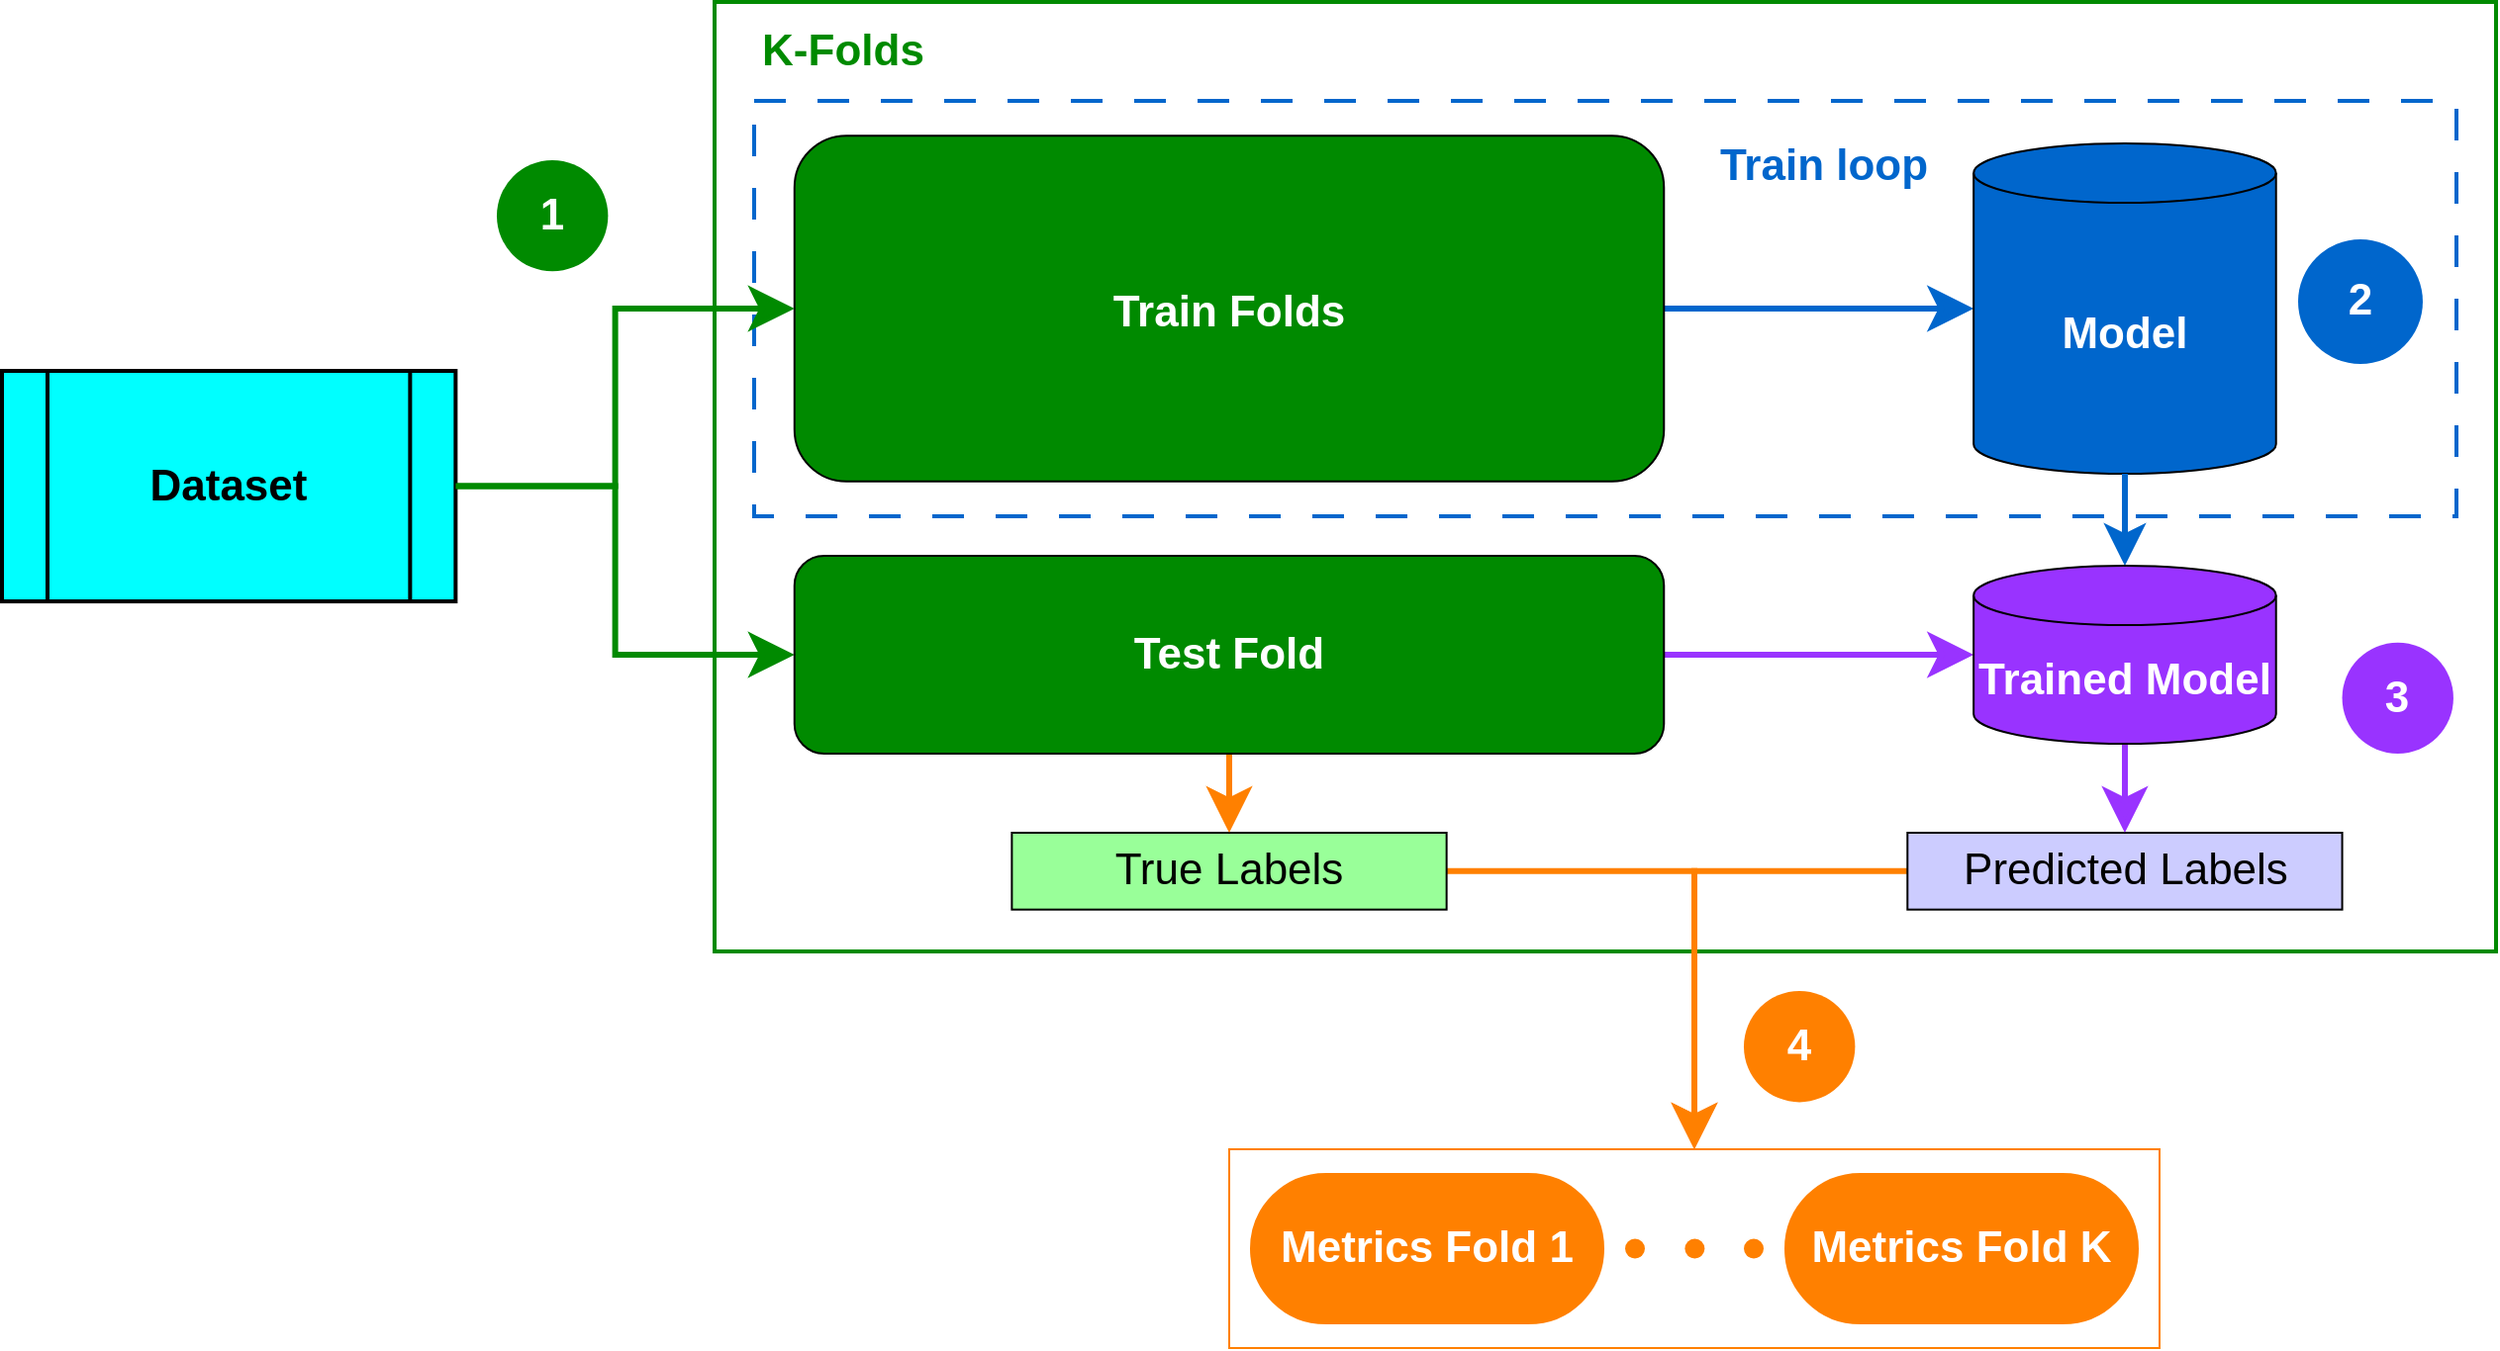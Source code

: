 <mxfile version="26.0.8">
  <diagram name="Page-1" id="uN-BeuZ9Wt3ak35LYzj8">
    <mxGraphModel dx="5824" dy="1000" grid="1" gridSize="10" guides="1" tooltips="1" connect="1" arrows="1" fold="1" page="1" pageScale="1" pageWidth="1920" pageHeight="1200" math="0" shadow="0">
      <root>
        <mxCell id="0" />
        <mxCell id="1" parent="0" />
        <mxCell id="IVCFsc5CDBhLXZKEqtSM-58" value="" style="rounded=0;whiteSpace=wrap;html=1;fillColor=default;strokeColor=light-dark(#008a00, #446e2c);fontColor=light-dark(#008a00, #ededed);strokeWidth=2;" vertex="1" parent="1">
          <mxGeometry x="-3150" y="260" width="900" height="480" as="geometry" />
        </mxCell>
        <mxCell id="IVCFsc5CDBhLXZKEqtSM-4" value="&lt;font style=&quot;font-size: 22px;&quot;&gt;3&lt;/font&gt;" style="ellipse;whiteSpace=wrap;html=1;aspect=fixed;rotation=0;gradientColor=none;strokeColor=none;gradientDirection=east;fillColor=light-dark(#9933ff, #32b532);rounded=0;pointerEvents=0;fontFamily=Helvetica;fontSize=16;fontColor=#FFFFFF;spacingTop=4;spacingBottom=4;spacingLeft=4;spacingRight=4;points=[];fontStyle=1" vertex="1" parent="1">
          <mxGeometry x="-2327.722" y="583.816" width="56.186" height="56.186" as="geometry" />
        </mxCell>
        <mxCell id="IVCFsc5CDBhLXZKEqtSM-71" style="edgeStyle=orthogonalEdgeStyle;rounded=0;orthogonalLoop=1;jettySize=auto;html=1;entryX=0;entryY=0.5;entryDx=0;entryDy=0;strokeWidth=3;endSize=14;startSize=14;strokeColor=light-dark(#008a00, #ededed);jumpStyle=none;" edge="1" parent="1" source="IVCFsc5CDBhLXZKEqtSM-7" target="IVCFsc5CDBhLXZKEqtSM-23">
          <mxGeometry relative="1" as="geometry" />
        </mxCell>
        <mxCell id="IVCFsc5CDBhLXZKEqtSM-7" value="&lt;font style=&quot;font-size: 22px;&quot;&gt;&lt;b&gt;Dataset&lt;/b&gt;&lt;/font&gt;" style="shape=process;whiteSpace=wrap;html=1;backgroundOutline=1;fillColor=#00FFFF;strokeWidth=2;" vertex="1" parent="1">
          <mxGeometry x="-3510" y="446.515" width="229.18" height="116.515" as="geometry" />
        </mxCell>
        <mxCell id="IVCFsc5CDBhLXZKEqtSM-63" value="" style="rounded=0;whiteSpace=wrap;html=1;fillColor=none;dashed=1;dashPattern=8 8;strokeColor=light-dark(#0066cc, #ededed);strokeWidth=2;" vertex="1" parent="1">
          <mxGeometry x="-3130" y="310" width="860" height="210" as="geometry" />
        </mxCell>
        <mxCell id="IVCFsc5CDBhLXZKEqtSM-65" style="edgeStyle=orthogonalEdgeStyle;rounded=0;orthogonalLoop=1;jettySize=auto;html=1;startArrow=classic;startFill=1;endArrow=none;strokeWidth=3;startSize=14;strokeColor=light-dark(#0066cc, #ededed);" edge="1" parent="1" source="IVCFsc5CDBhLXZKEqtSM-8" target="IVCFsc5CDBhLXZKEqtSM-40">
          <mxGeometry relative="1" as="geometry" />
        </mxCell>
        <mxCell id="IVCFsc5CDBhLXZKEqtSM-8" value="&lt;font style=&quot;font-size: 22px;&quot; color=&quot;#ffffff&quot;&gt;&lt;b&gt;Model&lt;/b&gt;&lt;/font&gt;" style="shape=cylinder3;whiteSpace=wrap;html=1;boundedLbl=1;backgroundOutline=1;size=15;fillColor=#0066CC;" vertex="1" parent="1">
          <mxGeometry x="-2513.926" y="331.493" width="152.787" height="167.005" as="geometry" />
        </mxCell>
        <mxCell id="IVCFsc5CDBhLXZKEqtSM-73" style="edgeStyle=orthogonalEdgeStyle;rounded=0;orthogonalLoop=1;jettySize=auto;html=1;strokeWidth=3;endSize=14;startSize=14;strokeColor=light-dark(#ff8000, #ededed);entryX=0.5;entryY=0;entryDx=0;entryDy=0;" edge="1" parent="1" source="IVCFsc5CDBhLXZKEqtSM-9" target="IVCFsc5CDBhLXZKEqtSM-76">
          <mxGeometry relative="1" as="geometry">
            <mxPoint x="-2660" y="810" as="targetPoint" />
            <Array as="points">
              <mxPoint x="-2655" y="699" />
            </Array>
          </mxGeometry>
        </mxCell>
        <mxCell id="IVCFsc5CDBhLXZKEqtSM-9" value="&lt;font style=&quot;font-size: 22px;&quot;&gt;Predicted Labels&lt;/font&gt;" style="rounded=0;whiteSpace=wrap;html=1;fillColor=#CCCCFF;" vertex="1" parent="1">
          <mxGeometry x="-2547.348" y="680.0" width="219.631" height="38.838" as="geometry" />
        </mxCell>
        <mxCell id="IVCFsc5CDBhLXZKEqtSM-72" style="edgeStyle=orthogonalEdgeStyle;rounded=0;orthogonalLoop=1;jettySize=auto;html=1;strokeWidth=3;endSize=14;startSize=14;strokeColor=light-dark(#ff8000, #ededed);entryX=0.5;entryY=0;entryDx=0;entryDy=0;" edge="1" parent="1" source="IVCFsc5CDBhLXZKEqtSM-10" target="IVCFsc5CDBhLXZKEqtSM-76">
          <mxGeometry relative="1" as="geometry">
            <mxPoint x="-2660" y="810" as="targetPoint" />
            <Array as="points">
              <mxPoint x="-2655" y="699" />
            </Array>
          </mxGeometry>
        </mxCell>
        <mxCell id="IVCFsc5CDBhLXZKEqtSM-10" value="&lt;font style=&quot;font-size: 22px;&quot;&gt;True Labels&lt;/font&gt;" style="rounded=0;whiteSpace=wrap;html=1;fillColor=#99FF99;" vertex="1" parent="1">
          <mxGeometry x="-2999.811" y="680.0" width="219.631" height="38.838" as="geometry" />
        </mxCell>
        <mxCell id="IVCFsc5CDBhLXZKEqtSM-11" style="edgeStyle=none;curved=1;rounded=0;orthogonalLoop=1;jettySize=auto;html=1;exitX=0.5;exitY=1;exitDx=0;exitDy=0;fontSize=12;startSize=14;endSize=14;entryX=0.5;entryY=0;entryDx=0;entryDy=0;strokeColor=light-dark(#ff8000, #ededed);strokeWidth=3;" edge="1" parent="1" source="IVCFsc5CDBhLXZKEqtSM-23" target="IVCFsc5CDBhLXZKEqtSM-10">
          <mxGeometry relative="1" as="geometry">
            <mxPoint x="-2876.795" y="724.056" as="sourcePoint" />
            <mxPoint x="-2874.885" y="782.313" as="targetPoint" />
          </mxGeometry>
        </mxCell>
        <mxCell id="IVCFsc5CDBhLXZKEqtSM-13" value="&lt;font style=&quot;font-size: 22px;&quot;&gt;4&lt;/font&gt;" style="ellipse;whiteSpace=wrap;html=1;aspect=fixed;rotation=0;gradientColor=none;strokeColor=none;gradientDirection=east;fillColor=#FF8000;rounded=0;pointerEvents=0;fontFamily=Helvetica;fontSize=16;fontColor=#FFFFFF;spacingTop=4;spacingBottom=4;spacingLeft=4;spacingRight=4;points=[];fontStyle=1" vertex="1" parent="1">
          <mxGeometry x="-2630.002" y="760.002" width="56.186" height="56.186" as="geometry" />
        </mxCell>
        <mxCell id="IVCFsc5CDBhLXZKEqtSM-16" value="&lt;font style=&quot;font-size: 22px;&quot;&gt;1&lt;/font&gt;" style="ellipse;whiteSpace=wrap;html=1;aspect=fixed;rotation=0;gradientColor=none;strokeColor=none;gradientDirection=east;fillColor=light-dark(#008a00, #da83ff);rounded=0;pointerEvents=0;fontFamily=Helvetica;fontSize=16;fontColor=#FFFFFF;spacingTop=4;spacingBottom=4;spacingLeft=4;spacingRight=4;points=[];fontStyle=1" vertex="1" parent="1">
          <mxGeometry x="-3260.001" y="339.996" width="56.186" height="56.186" as="geometry" />
        </mxCell>
        <mxCell id="IVCFsc5CDBhLXZKEqtSM-57" value="&lt;font style=&quot;font-size: 22px;&quot;&gt;2&lt;/font&gt;" style="ellipse;whiteSpace=wrap;html=1;aspect=fixed;rotation=0;gradientColor=none;strokeColor=none;gradientDirection=east;fillColor=light-dark(#0066cc, #56aeff);rounded=0;pointerEvents=0;fontFamily=Helvetica;fontSize=16;fontColor=#FFFFFF;spacingTop=4;spacingBottom=4;spacingLeft=4;spacingRight=4;points=[];fontStyle=1" vertex="1" parent="1">
          <mxGeometry x="-2349.999" y="380.002" width="62.985" height="62.985" as="geometry" />
        </mxCell>
        <mxCell id="IVCFsc5CDBhLXZKEqtSM-40" value="" style="rounded=1;whiteSpace=wrap;html=1;fillColor=#008a00;strokeColor=#000000;fontColor=#ffffff;" vertex="1" parent="1">
          <mxGeometry x="-3109.626" y="327.61" width="439.262" height="174.773" as="geometry" />
        </mxCell>
        <mxCell id="IVCFsc5CDBhLXZKEqtSM-41" value="&lt;font style=&quot;font-size: 22px;&quot;&gt;&lt;b&gt;Train Folds&lt;/b&gt;&lt;/font&gt;" style="text;html=1;align=center;verticalAlign=middle;whiteSpace=wrap;rounded=0;fontSize=16;fontColor=#FFFFFF;" vertex="1" parent="1">
          <mxGeometry x="-3014.143" y="388.26" width="248.279" height="58.258" as="geometry" />
        </mxCell>
        <mxCell id="IVCFsc5CDBhLXZKEqtSM-67" style="edgeStyle=orthogonalEdgeStyle;rounded=0;orthogonalLoop=1;jettySize=auto;html=1;strokeColor=light-dark(#9933ff, #ededed);strokeWidth=3;endSize=14;" edge="1" parent="1" source="IVCFsc5CDBhLXZKEqtSM-23" target="IVCFsc5CDBhLXZKEqtSM-66">
          <mxGeometry relative="1" as="geometry" />
        </mxCell>
        <mxCell id="IVCFsc5CDBhLXZKEqtSM-23" value="" style="rounded=1;whiteSpace=wrap;html=1;fillColor=#008a00;strokeColor=#000000;fontColor=#ffffff;" vertex="1" parent="1">
          <mxGeometry x="-3109.63" y="540" width="439.26" height="100" as="geometry" />
        </mxCell>
        <mxCell id="IVCFsc5CDBhLXZKEqtSM-24" value="&lt;font style=&quot;font-size: 22px;&quot;&gt;&lt;b&gt;Test Fold&lt;/b&gt;&lt;/font&gt;" style="text;html=1;align=center;verticalAlign=middle;whiteSpace=wrap;rounded=0;fontSize=16;fontColor=#FFFFFF;" vertex="1" parent="1">
          <mxGeometry x="-3014.143" y="560.87" width="248.279" height="58.258" as="geometry" />
        </mxCell>
        <mxCell id="IVCFsc5CDBhLXZKEqtSM-59" value="&lt;font style=&quot;font-size: 22px;&quot;&gt;&lt;b&gt;K-Folds&lt;/b&gt;&lt;/font&gt;" style="text;html=1;align=center;verticalAlign=middle;whiteSpace=wrap;rounded=0;fontColor=light-dark(#008a00, #ededed);" vertex="1" parent="1">
          <mxGeometry x="-3130" y="270" width="90" height="30" as="geometry" />
        </mxCell>
        <mxCell id="IVCFsc5CDBhLXZKEqtSM-64" value="&lt;font style=&quot;font-size: 22px;&quot;&gt;&lt;b&gt;Train loop&lt;/b&gt;&lt;/font&gt;" style="text;html=1;align=center;verticalAlign=middle;whiteSpace=wrap;rounded=0;fontColor=light-dark(#0066cc, #ededed);" vertex="1" parent="1">
          <mxGeometry x="-2660" y="327.61" width="140.89" height="30" as="geometry" />
        </mxCell>
        <mxCell id="IVCFsc5CDBhLXZKEqtSM-68" style="edgeStyle=orthogonalEdgeStyle;rounded=0;orthogonalLoop=1;jettySize=auto;html=1;endArrow=none;startFill=1;startArrow=classic;startSize=12;strokeWidth=3;strokeColor=light-dark(#0066cc, #ededed);" edge="1" parent="1" source="IVCFsc5CDBhLXZKEqtSM-66" target="IVCFsc5CDBhLXZKEqtSM-8">
          <mxGeometry relative="1" as="geometry" />
        </mxCell>
        <mxCell id="IVCFsc5CDBhLXZKEqtSM-69" style="edgeStyle=orthogonalEdgeStyle;rounded=0;orthogonalLoop=1;jettySize=auto;html=1;entryX=0.5;entryY=0;entryDx=0;entryDy=0;strokeWidth=3;startSize=14;strokeColor=light-dark(#9933ff, #ededed);endSize=14;" edge="1" parent="1" source="IVCFsc5CDBhLXZKEqtSM-66" target="IVCFsc5CDBhLXZKEqtSM-9">
          <mxGeometry relative="1" as="geometry" />
        </mxCell>
        <mxCell id="IVCFsc5CDBhLXZKEqtSM-66" value="&lt;font color=&quot;#ffffff&quot;&gt;&lt;span style=&quot;font-size: 22px;&quot;&gt;&lt;b&gt;Trained Model&lt;/b&gt;&lt;/span&gt;&lt;/font&gt;" style="shape=cylinder3;whiteSpace=wrap;html=1;boundedLbl=1;backgroundOutline=1;size=15;fillColor=light-dark(#9933ff, #56aeff);" vertex="1" parent="1">
          <mxGeometry x="-2513.93" y="545" width="152.79" height="90" as="geometry" />
        </mxCell>
        <mxCell id="IVCFsc5CDBhLXZKEqtSM-70" style="edgeStyle=orthogonalEdgeStyle;rounded=0;orthogonalLoop=1;jettySize=auto;html=1;strokeWidth=3;startSize=14;endSize=14;strokeColor=light-dark(#008a00, #ededed);" edge="1" parent="1" source="IVCFsc5CDBhLXZKEqtSM-7" target="IVCFsc5CDBhLXZKEqtSM-40">
          <mxGeometry relative="1" as="geometry" />
        </mxCell>
        <mxCell id="IVCFsc5CDBhLXZKEqtSM-83" value="" style="group" vertex="1" connectable="0" parent="1">
          <mxGeometry x="-2890" y="840" width="470" height="100.5" as="geometry" />
        </mxCell>
        <mxCell id="IVCFsc5CDBhLXZKEqtSM-76" value="" style="rounded=0;whiteSpace=wrap;html=1;strokeColor=light-dark(#ff8000, #ededed);strokeWidth=1;" vertex="1" parent="IVCFsc5CDBhLXZKEqtSM-83">
          <mxGeometry width="470" height="100.5" as="geometry" />
        </mxCell>
        <mxCell id="IVCFsc5CDBhLXZKEqtSM-77" value="&lt;font style=&quot;font-size: 22px; color: light-dark(rgb(255, 255, 255), rgb(237, 237, 237));&quot;&gt;&lt;b&gt;Metrics Fold 1&lt;/b&gt;&lt;/font&gt;" style="rounded=1;whiteSpace=wrap;html=1;fillColor=light-dark(#ff8000, #e96b12);fontColor=#000000;strokeColor=light-dark(#ffffff, #ff9164);arcSize=50;" vertex="1" parent="IVCFsc5CDBhLXZKEqtSM-83">
          <mxGeometry x="10" y="11.45" width="180" height="77.6" as="geometry" />
        </mxCell>
        <mxCell id="IVCFsc5CDBhLXZKEqtSM-78" value="&lt;font style=&quot;font-size: 22px; color: light-dark(rgb(255, 255, 255), rgb(237, 237, 237));&quot;&gt;&lt;b&gt;Metrics Fold K&lt;/b&gt;&lt;/font&gt;" style="rounded=1;whiteSpace=wrap;html=1;fillColor=light-dark(#ff8000, #e96b12);fontColor=#000000;strokeColor=light-dark(#ffffff, #ff9164);arcSize=50;" vertex="1" parent="IVCFsc5CDBhLXZKEqtSM-83">
          <mxGeometry x="280.0" y="11.45" width="180" height="77.6" as="geometry" />
        </mxCell>
        <mxCell id="IVCFsc5CDBhLXZKEqtSM-79" value="" style="ellipse;whiteSpace=wrap;html=1;aspect=fixed;strokeColor=none;fillColor=light-dark(#ff8000, #ededed);" vertex="1" parent="IVCFsc5CDBhLXZKEqtSM-83">
          <mxGeometry x="230.19" y="45.25" width="10" height="10" as="geometry" />
        </mxCell>
        <mxCell id="IVCFsc5CDBhLXZKEqtSM-81" value="" style="ellipse;whiteSpace=wrap;html=1;aspect=fixed;strokeColor=none;fillColor=light-dark(#ff8000, #ededed);" vertex="1" parent="IVCFsc5CDBhLXZKEqtSM-83">
          <mxGeometry x="260" y="45.25" width="10" height="10" as="geometry" />
        </mxCell>
        <mxCell id="IVCFsc5CDBhLXZKEqtSM-82" value="" style="ellipse;whiteSpace=wrap;html=1;aspect=fixed;strokeColor=none;fillColor=light-dark(#ff8000, #ededed);" vertex="1" parent="IVCFsc5CDBhLXZKEqtSM-83">
          <mxGeometry x="200" y="45.25" width="10" height="10" as="geometry" />
        </mxCell>
      </root>
    </mxGraphModel>
  </diagram>
</mxfile>
